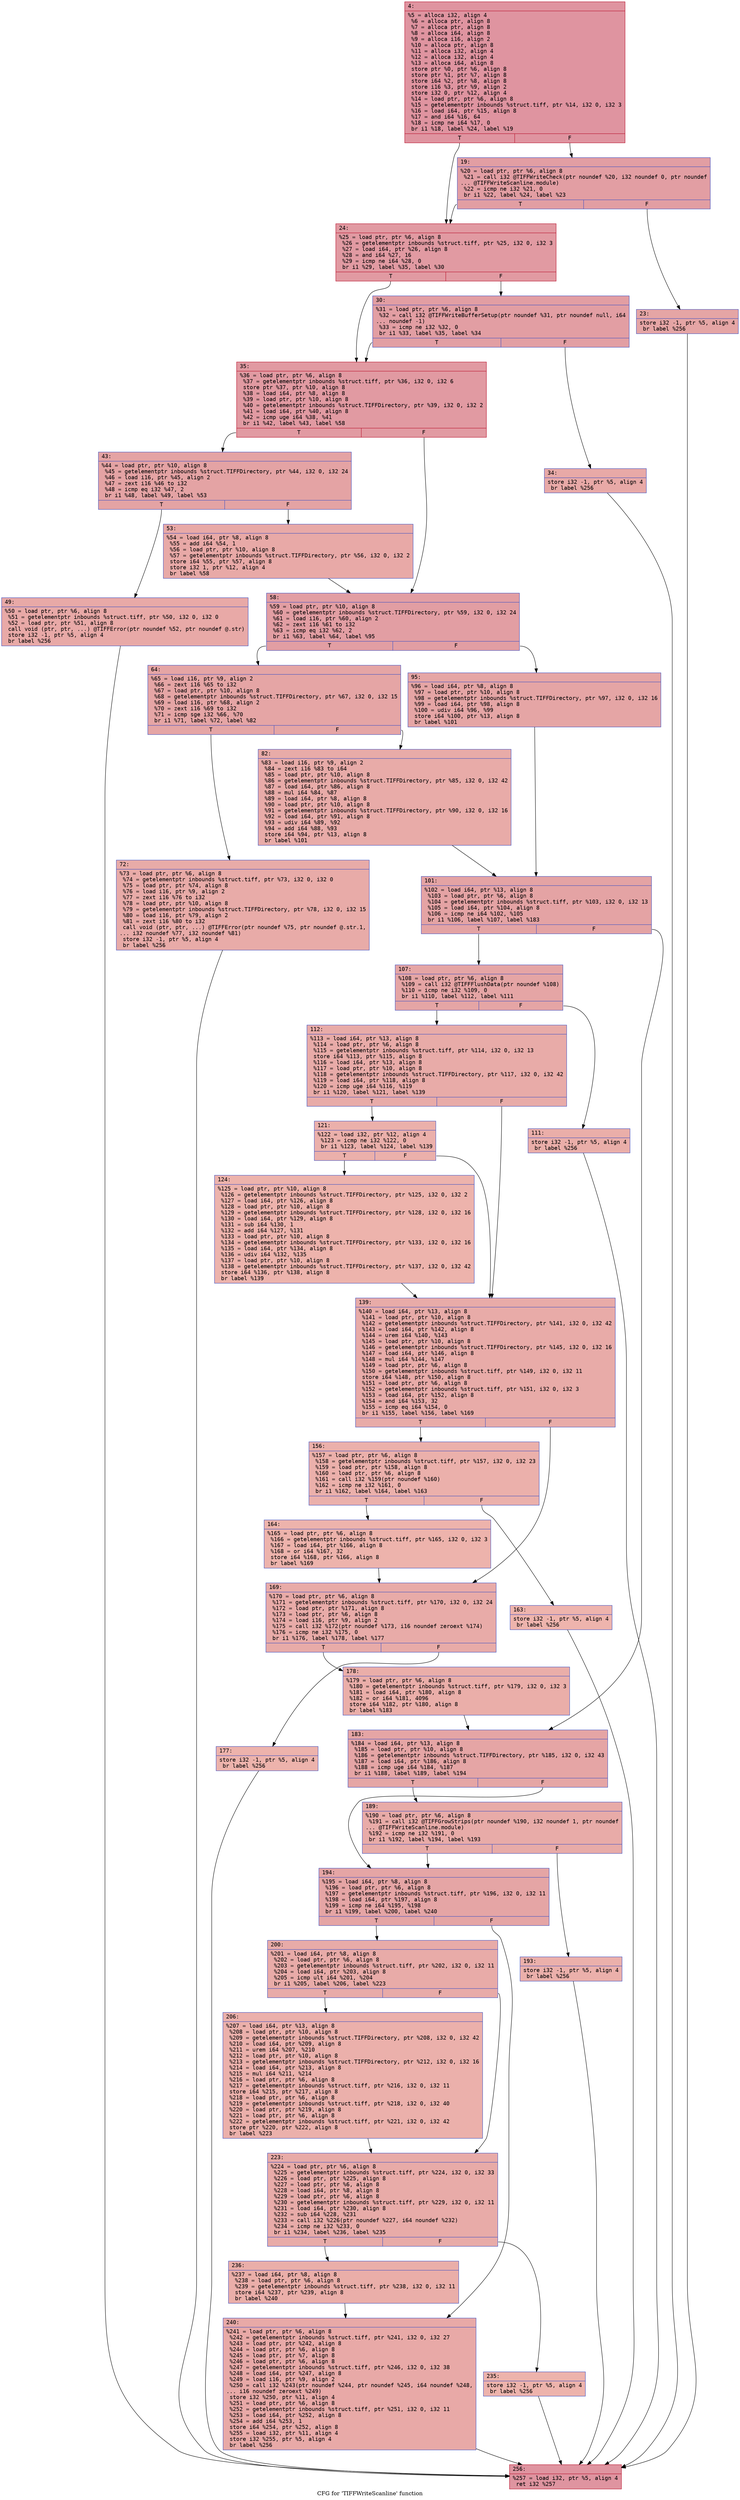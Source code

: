 digraph "CFG for 'TIFFWriteScanline' function" {
	label="CFG for 'TIFFWriteScanline' function";

	Node0x600002425db0 [shape=record,color="#b70d28ff", style=filled, fillcolor="#b70d2870" fontname="Courier",label="{4:\l|  %5 = alloca i32, align 4\l  %6 = alloca ptr, align 8\l  %7 = alloca ptr, align 8\l  %8 = alloca i64, align 8\l  %9 = alloca i16, align 2\l  %10 = alloca ptr, align 8\l  %11 = alloca i32, align 4\l  %12 = alloca i32, align 4\l  %13 = alloca i64, align 8\l  store ptr %0, ptr %6, align 8\l  store ptr %1, ptr %7, align 8\l  store i64 %2, ptr %8, align 8\l  store i16 %3, ptr %9, align 2\l  store i32 0, ptr %12, align 4\l  %14 = load ptr, ptr %6, align 8\l  %15 = getelementptr inbounds %struct.tiff, ptr %14, i32 0, i32 3\l  %16 = load i64, ptr %15, align 8\l  %17 = and i64 %16, 64\l  %18 = icmp ne i64 %17, 0\l  br i1 %18, label %24, label %19\l|{<s0>T|<s1>F}}"];
	Node0x600002425db0:s0 -> Node0x600002425ea0[tooltip="4 -> 24\nProbability 50.00%" ];
	Node0x600002425db0:s1 -> Node0x600002425e00[tooltip="4 -> 19\nProbability 50.00%" ];
	Node0x600002425e00 [shape=record,color="#3d50c3ff", style=filled, fillcolor="#be242e70" fontname="Courier",label="{19:\l|  %20 = load ptr, ptr %6, align 8\l  %21 = call i32 @TIFFWriteCheck(ptr noundef %20, i32 noundef 0, ptr noundef\l... @TIFFWriteScanline.module)\l  %22 = icmp ne i32 %21, 0\l  br i1 %22, label %24, label %23\l|{<s0>T|<s1>F}}"];
	Node0x600002425e00:s0 -> Node0x600002425ea0[tooltip="19 -> 24\nProbability 62.50%" ];
	Node0x600002425e00:s1 -> Node0x600002425e50[tooltip="19 -> 23\nProbability 37.50%" ];
	Node0x600002425e50 [shape=record,color="#3d50c3ff", style=filled, fillcolor="#c5333470" fontname="Courier",label="{23:\l|  store i32 -1, ptr %5, align 4\l  br label %256\l}"];
	Node0x600002425e50 -> Node0x600002426990[tooltip="23 -> 256\nProbability 100.00%" ];
	Node0x600002425ea0 [shape=record,color="#b70d28ff", style=filled, fillcolor="#bb1b2c70" fontname="Courier",label="{24:\l|  %25 = load ptr, ptr %6, align 8\l  %26 = getelementptr inbounds %struct.tiff, ptr %25, i32 0, i32 3\l  %27 = load i64, ptr %26, align 8\l  %28 = and i64 %27, 16\l  %29 = icmp ne i64 %28, 0\l  br i1 %29, label %35, label %30\l|{<s0>T|<s1>F}}"];
	Node0x600002425ea0:s0 -> Node0x600002425f90[tooltip="24 -> 35\nProbability 50.00%" ];
	Node0x600002425ea0:s1 -> Node0x600002425ef0[tooltip="24 -> 30\nProbability 50.00%" ];
	Node0x600002425ef0 [shape=record,color="#3d50c3ff", style=filled, fillcolor="#be242e70" fontname="Courier",label="{30:\l|  %31 = load ptr, ptr %6, align 8\l  %32 = call i32 @TIFFWriteBufferSetup(ptr noundef %31, ptr noundef null, i64\l... noundef -1)\l  %33 = icmp ne i32 %32, 0\l  br i1 %33, label %35, label %34\l|{<s0>T|<s1>F}}"];
	Node0x600002425ef0:s0 -> Node0x600002425f90[tooltip="30 -> 35\nProbability 62.50%" ];
	Node0x600002425ef0:s1 -> Node0x600002425f40[tooltip="30 -> 34\nProbability 37.50%" ];
	Node0x600002425f40 [shape=record,color="#3d50c3ff", style=filled, fillcolor="#ca3b3770" fontname="Courier",label="{34:\l|  store i32 -1, ptr %5, align 4\l  br label %256\l}"];
	Node0x600002425f40 -> Node0x600002426990[tooltip="34 -> 256\nProbability 100.00%" ];
	Node0x600002425f90 [shape=record,color="#b70d28ff", style=filled, fillcolor="#bb1b2c70" fontname="Courier",label="{35:\l|  %36 = load ptr, ptr %6, align 8\l  %37 = getelementptr inbounds %struct.tiff, ptr %36, i32 0, i32 6\l  store ptr %37, ptr %10, align 8\l  %38 = load i64, ptr %8, align 8\l  %39 = load ptr, ptr %10, align 8\l  %40 = getelementptr inbounds %struct.TIFFDirectory, ptr %39, i32 0, i32 2\l  %41 = load i64, ptr %40, align 8\l  %42 = icmp uge i64 %38, %41\l  br i1 %42, label %43, label %58\l|{<s0>T|<s1>F}}"];
	Node0x600002425f90:s0 -> Node0x600002425fe0[tooltip="35 -> 43\nProbability 50.00%" ];
	Node0x600002425f90:s1 -> Node0x6000024260d0[tooltip="35 -> 58\nProbability 50.00%" ];
	Node0x600002425fe0 [shape=record,color="#3d50c3ff", style=filled, fillcolor="#c32e3170" fontname="Courier",label="{43:\l|  %44 = load ptr, ptr %10, align 8\l  %45 = getelementptr inbounds %struct.TIFFDirectory, ptr %44, i32 0, i32 24\l  %46 = load i16, ptr %45, align 2\l  %47 = zext i16 %46 to i32\l  %48 = icmp eq i32 %47, 2\l  br i1 %48, label %49, label %53\l|{<s0>T|<s1>F}}"];
	Node0x600002425fe0:s0 -> Node0x600002426030[tooltip="43 -> 49\nProbability 50.00%" ];
	Node0x600002425fe0:s1 -> Node0x600002426080[tooltip="43 -> 53\nProbability 50.00%" ];
	Node0x600002426030 [shape=record,color="#3d50c3ff", style=filled, fillcolor="#ca3b3770" fontname="Courier",label="{49:\l|  %50 = load ptr, ptr %6, align 8\l  %51 = getelementptr inbounds %struct.tiff, ptr %50, i32 0, i32 0\l  %52 = load ptr, ptr %51, align 8\l  call void (ptr, ptr, ...) @TIFFError(ptr noundef %52, ptr noundef @.str)\l  store i32 -1, ptr %5, align 4\l  br label %256\l}"];
	Node0x600002426030 -> Node0x600002426990[tooltip="49 -> 256\nProbability 100.00%" ];
	Node0x600002426080 [shape=record,color="#3d50c3ff", style=filled, fillcolor="#ca3b3770" fontname="Courier",label="{53:\l|  %54 = load i64, ptr %8, align 8\l  %55 = add i64 %54, 1\l  %56 = load ptr, ptr %10, align 8\l  %57 = getelementptr inbounds %struct.TIFFDirectory, ptr %56, i32 0, i32 2\l  store i64 %55, ptr %57, align 8\l  store i32 1, ptr %12, align 4\l  br label %58\l}"];
	Node0x600002426080 -> Node0x6000024260d0[tooltip="53 -> 58\nProbability 100.00%" ];
	Node0x6000024260d0 [shape=record,color="#3d50c3ff", style=filled, fillcolor="#be242e70" fontname="Courier",label="{58:\l|  %59 = load ptr, ptr %10, align 8\l  %60 = getelementptr inbounds %struct.TIFFDirectory, ptr %59, i32 0, i32 24\l  %61 = load i16, ptr %60, align 2\l  %62 = zext i16 %61 to i32\l  %63 = icmp eq i32 %62, 2\l  br i1 %63, label %64, label %95\l|{<s0>T|<s1>F}}"];
	Node0x6000024260d0:s0 -> Node0x600002426120[tooltip="58 -> 64\nProbability 50.00%" ];
	Node0x6000024260d0:s1 -> Node0x600002426210[tooltip="58 -> 95\nProbability 50.00%" ];
	Node0x600002426120 [shape=record,color="#3d50c3ff", style=filled, fillcolor="#c5333470" fontname="Courier",label="{64:\l|  %65 = load i16, ptr %9, align 2\l  %66 = zext i16 %65 to i32\l  %67 = load ptr, ptr %10, align 8\l  %68 = getelementptr inbounds %struct.TIFFDirectory, ptr %67, i32 0, i32 15\l  %69 = load i16, ptr %68, align 2\l  %70 = zext i16 %69 to i32\l  %71 = icmp sge i32 %66, %70\l  br i1 %71, label %72, label %82\l|{<s0>T|<s1>F}}"];
	Node0x600002426120:s0 -> Node0x600002426170[tooltip="64 -> 72\nProbability 50.00%" ];
	Node0x600002426120:s1 -> Node0x6000024261c0[tooltip="64 -> 82\nProbability 50.00%" ];
	Node0x600002426170 [shape=record,color="#3d50c3ff", style=filled, fillcolor="#cc403a70" fontname="Courier",label="{72:\l|  %73 = load ptr, ptr %6, align 8\l  %74 = getelementptr inbounds %struct.tiff, ptr %73, i32 0, i32 0\l  %75 = load ptr, ptr %74, align 8\l  %76 = load i16, ptr %9, align 2\l  %77 = zext i16 %76 to i32\l  %78 = load ptr, ptr %10, align 8\l  %79 = getelementptr inbounds %struct.TIFFDirectory, ptr %78, i32 0, i32 15\l  %80 = load i16, ptr %79, align 2\l  %81 = zext i16 %80 to i32\l  call void (ptr, ptr, ...) @TIFFError(ptr noundef %75, ptr noundef @.str.1,\l... i32 noundef %77, i32 noundef %81)\l  store i32 -1, ptr %5, align 4\l  br label %256\l}"];
	Node0x600002426170 -> Node0x600002426990[tooltip="72 -> 256\nProbability 100.00%" ];
	Node0x6000024261c0 [shape=record,color="#3d50c3ff", style=filled, fillcolor="#cc403a70" fontname="Courier",label="{82:\l|  %83 = load i16, ptr %9, align 2\l  %84 = zext i16 %83 to i64\l  %85 = load ptr, ptr %10, align 8\l  %86 = getelementptr inbounds %struct.TIFFDirectory, ptr %85, i32 0, i32 42\l  %87 = load i64, ptr %86, align 8\l  %88 = mul i64 %84, %87\l  %89 = load i64, ptr %8, align 8\l  %90 = load ptr, ptr %10, align 8\l  %91 = getelementptr inbounds %struct.TIFFDirectory, ptr %90, i32 0, i32 16\l  %92 = load i64, ptr %91, align 8\l  %93 = udiv i64 %89, %92\l  %94 = add i64 %88, %93\l  store i64 %94, ptr %13, align 8\l  br label %101\l}"];
	Node0x6000024261c0 -> Node0x600002426260[tooltip="82 -> 101\nProbability 100.00%" ];
	Node0x600002426210 [shape=record,color="#3d50c3ff", style=filled, fillcolor="#c5333470" fontname="Courier",label="{95:\l|  %96 = load i64, ptr %8, align 8\l  %97 = load ptr, ptr %10, align 8\l  %98 = getelementptr inbounds %struct.TIFFDirectory, ptr %97, i32 0, i32 16\l  %99 = load i64, ptr %98, align 8\l  %100 = udiv i64 %96, %99\l  store i64 %100, ptr %13, align 8\l  br label %101\l}"];
	Node0x600002426210 -> Node0x600002426260[tooltip="95 -> 101\nProbability 100.00%" ];
	Node0x600002426260 [shape=record,color="#3d50c3ff", style=filled, fillcolor="#c32e3170" fontname="Courier",label="{101:\l|  %102 = load i64, ptr %13, align 8\l  %103 = load ptr, ptr %6, align 8\l  %104 = getelementptr inbounds %struct.tiff, ptr %103, i32 0, i32 13\l  %105 = load i64, ptr %104, align 8\l  %106 = icmp ne i64 %102, %105\l  br i1 %106, label %107, label %183\l|{<s0>T|<s1>F}}"];
	Node0x600002426260:s0 -> Node0x6000024262b0[tooltip="101 -> 107\nProbability 50.00%" ];
	Node0x600002426260:s1 -> Node0x600002426670[tooltip="101 -> 183\nProbability 50.00%" ];
	Node0x6000024262b0 [shape=record,color="#3d50c3ff", style=filled, fillcolor="#c5333470" fontname="Courier",label="{107:\l|  %108 = load ptr, ptr %6, align 8\l  %109 = call i32 @TIFFFlushData(ptr noundef %108)\l  %110 = icmp ne i32 %109, 0\l  br i1 %110, label %112, label %111\l|{<s0>T|<s1>F}}"];
	Node0x6000024262b0:s0 -> Node0x600002426350[tooltip="107 -> 112\nProbability 62.50%" ];
	Node0x6000024262b0:s1 -> Node0x600002426300[tooltip="107 -> 111\nProbability 37.50%" ];
	Node0x600002426300 [shape=record,color="#3d50c3ff", style=filled, fillcolor="#d0473d70" fontname="Courier",label="{111:\l|  store i32 -1, ptr %5, align 4\l  br label %256\l}"];
	Node0x600002426300 -> Node0x600002426990[tooltip="111 -> 256\nProbability 100.00%" ];
	Node0x600002426350 [shape=record,color="#3d50c3ff", style=filled, fillcolor="#cc403a70" fontname="Courier",label="{112:\l|  %113 = load i64, ptr %13, align 8\l  %114 = load ptr, ptr %6, align 8\l  %115 = getelementptr inbounds %struct.tiff, ptr %114, i32 0, i32 13\l  store i64 %113, ptr %115, align 8\l  %116 = load i64, ptr %13, align 8\l  %117 = load ptr, ptr %10, align 8\l  %118 = getelementptr inbounds %struct.TIFFDirectory, ptr %117, i32 0, i32 42\l  %119 = load i64, ptr %118, align 8\l  %120 = icmp uge i64 %116, %119\l  br i1 %120, label %121, label %139\l|{<s0>T|<s1>F}}"];
	Node0x600002426350:s0 -> Node0x6000024263a0[tooltip="112 -> 121\nProbability 50.00%" ];
	Node0x600002426350:s1 -> Node0x600002426440[tooltip="112 -> 139\nProbability 50.00%" ];
	Node0x6000024263a0 [shape=record,color="#3d50c3ff", style=filled, fillcolor="#d24b4070" fontname="Courier",label="{121:\l|  %122 = load i32, ptr %12, align 4\l  %123 = icmp ne i32 %122, 0\l  br i1 %123, label %124, label %139\l|{<s0>T|<s1>F}}"];
	Node0x6000024263a0:s0 -> Node0x6000024263f0[tooltip="121 -> 124\nProbability 62.50%" ];
	Node0x6000024263a0:s1 -> Node0x600002426440[tooltip="121 -> 139\nProbability 37.50%" ];
	Node0x6000024263f0 [shape=record,color="#3d50c3ff", style=filled, fillcolor="#d6524470" fontname="Courier",label="{124:\l|  %125 = load ptr, ptr %10, align 8\l  %126 = getelementptr inbounds %struct.TIFFDirectory, ptr %125, i32 0, i32 2\l  %127 = load i64, ptr %126, align 8\l  %128 = load ptr, ptr %10, align 8\l  %129 = getelementptr inbounds %struct.TIFFDirectory, ptr %128, i32 0, i32 16\l  %130 = load i64, ptr %129, align 8\l  %131 = sub i64 %130, 1\l  %132 = add i64 %127, %131\l  %133 = load ptr, ptr %10, align 8\l  %134 = getelementptr inbounds %struct.TIFFDirectory, ptr %133, i32 0, i32 16\l  %135 = load i64, ptr %134, align 8\l  %136 = udiv i64 %132, %135\l  %137 = load ptr, ptr %10, align 8\l  %138 = getelementptr inbounds %struct.TIFFDirectory, ptr %137, i32 0, i32 42\l  store i64 %136, ptr %138, align 8\l  br label %139\l}"];
	Node0x6000024263f0 -> Node0x600002426440[tooltip="124 -> 139\nProbability 100.00%" ];
	Node0x600002426440 [shape=record,color="#3d50c3ff", style=filled, fillcolor="#cc403a70" fontname="Courier",label="{139:\l|  %140 = load i64, ptr %13, align 8\l  %141 = load ptr, ptr %10, align 8\l  %142 = getelementptr inbounds %struct.TIFFDirectory, ptr %141, i32 0, i32 42\l  %143 = load i64, ptr %142, align 8\l  %144 = urem i64 %140, %143\l  %145 = load ptr, ptr %10, align 8\l  %146 = getelementptr inbounds %struct.TIFFDirectory, ptr %145, i32 0, i32 16\l  %147 = load i64, ptr %146, align 8\l  %148 = mul i64 %144, %147\l  %149 = load ptr, ptr %6, align 8\l  %150 = getelementptr inbounds %struct.tiff, ptr %149, i32 0, i32 11\l  store i64 %148, ptr %150, align 8\l  %151 = load ptr, ptr %6, align 8\l  %152 = getelementptr inbounds %struct.tiff, ptr %151, i32 0, i32 3\l  %153 = load i64, ptr %152, align 8\l  %154 = and i64 %153, 32\l  %155 = icmp eq i64 %154, 0\l  br i1 %155, label %156, label %169\l|{<s0>T|<s1>F}}"];
	Node0x600002426440:s0 -> Node0x600002426490[tooltip="139 -> 156\nProbability 50.00%" ];
	Node0x600002426440:s1 -> Node0x600002426580[tooltip="139 -> 169\nProbability 50.00%" ];
	Node0x600002426490 [shape=record,color="#3d50c3ff", style=filled, fillcolor="#d24b4070" fontname="Courier",label="{156:\l|  %157 = load ptr, ptr %6, align 8\l  %158 = getelementptr inbounds %struct.tiff, ptr %157, i32 0, i32 23\l  %159 = load ptr, ptr %158, align 8\l  %160 = load ptr, ptr %6, align 8\l  %161 = call i32 %159(ptr noundef %160)\l  %162 = icmp ne i32 %161, 0\l  br i1 %162, label %164, label %163\l|{<s0>T|<s1>F}}"];
	Node0x600002426490:s0 -> Node0x600002426530[tooltip="156 -> 164\nProbability 62.50%" ];
	Node0x600002426490:s1 -> Node0x6000024264e0[tooltip="156 -> 163\nProbability 37.50%" ];
	Node0x6000024264e0 [shape=record,color="#3d50c3ff", style=filled, fillcolor="#d8564670" fontname="Courier",label="{163:\l|  store i32 -1, ptr %5, align 4\l  br label %256\l}"];
	Node0x6000024264e0 -> Node0x600002426990[tooltip="163 -> 256\nProbability 100.00%" ];
	Node0x600002426530 [shape=record,color="#3d50c3ff", style=filled, fillcolor="#d6524470" fontname="Courier",label="{164:\l|  %165 = load ptr, ptr %6, align 8\l  %166 = getelementptr inbounds %struct.tiff, ptr %165, i32 0, i32 3\l  %167 = load i64, ptr %166, align 8\l  %168 = or i64 %167, 32\l  store i64 %168, ptr %166, align 8\l  br label %169\l}"];
	Node0x600002426530 -> Node0x600002426580[tooltip="164 -> 169\nProbability 100.00%" ];
	Node0x600002426580 [shape=record,color="#3d50c3ff", style=filled, fillcolor="#cc403a70" fontname="Courier",label="{169:\l|  %170 = load ptr, ptr %6, align 8\l  %171 = getelementptr inbounds %struct.tiff, ptr %170, i32 0, i32 24\l  %172 = load ptr, ptr %171, align 8\l  %173 = load ptr, ptr %6, align 8\l  %174 = load i16, ptr %9, align 2\l  %175 = call i32 %172(ptr noundef %173, i16 noundef zeroext %174)\l  %176 = icmp ne i32 %175, 0\l  br i1 %176, label %178, label %177\l|{<s0>T|<s1>F}}"];
	Node0x600002426580:s0 -> Node0x600002426620[tooltip="169 -> 178\nProbability 62.50%" ];
	Node0x600002426580:s1 -> Node0x6000024265d0[tooltip="169 -> 177\nProbability 37.50%" ];
	Node0x6000024265d0 [shape=record,color="#3d50c3ff", style=filled, fillcolor="#d6524470" fontname="Courier",label="{177:\l|  store i32 -1, ptr %5, align 4\l  br label %256\l}"];
	Node0x6000024265d0 -> Node0x600002426990[tooltip="177 -> 256\nProbability 100.00%" ];
	Node0x600002426620 [shape=record,color="#3d50c3ff", style=filled, fillcolor="#d0473d70" fontname="Courier",label="{178:\l|  %179 = load ptr, ptr %6, align 8\l  %180 = getelementptr inbounds %struct.tiff, ptr %179, i32 0, i32 3\l  %181 = load i64, ptr %180, align 8\l  %182 = or i64 %181, 4096\l  store i64 %182, ptr %180, align 8\l  br label %183\l}"];
	Node0x600002426620 -> Node0x600002426670[tooltip="178 -> 183\nProbability 100.00%" ];
	Node0x600002426670 [shape=record,color="#3d50c3ff", style=filled, fillcolor="#c5333470" fontname="Courier",label="{183:\l|  %184 = load i64, ptr %13, align 8\l  %185 = load ptr, ptr %10, align 8\l  %186 = getelementptr inbounds %struct.TIFFDirectory, ptr %185, i32 0, i32 43\l  %187 = load i64, ptr %186, align 8\l  %188 = icmp uge i64 %184, %187\l  br i1 %188, label %189, label %194\l|{<s0>T|<s1>F}}"];
	Node0x600002426670:s0 -> Node0x6000024266c0[tooltip="183 -> 189\nProbability 50.00%" ];
	Node0x600002426670:s1 -> Node0x600002426760[tooltip="183 -> 194\nProbability 50.00%" ];
	Node0x6000024266c0 [shape=record,color="#3d50c3ff", style=filled, fillcolor="#cc403a70" fontname="Courier",label="{189:\l|  %190 = load ptr, ptr %6, align 8\l  %191 = call i32 @TIFFGrowStrips(ptr noundef %190, i32 noundef 1, ptr noundef\l... @TIFFWriteScanline.module)\l  %192 = icmp ne i32 %191, 0\l  br i1 %192, label %194, label %193\l|{<s0>T|<s1>F}}"];
	Node0x6000024266c0:s0 -> Node0x600002426760[tooltip="189 -> 194\nProbability 62.50%" ];
	Node0x6000024266c0:s1 -> Node0x600002426710[tooltip="189 -> 193\nProbability 37.50%" ];
	Node0x600002426710 [shape=record,color="#3d50c3ff", style=filled, fillcolor="#d24b4070" fontname="Courier",label="{193:\l|  store i32 -1, ptr %5, align 4\l  br label %256\l}"];
	Node0x600002426710 -> Node0x600002426990[tooltip="193 -> 256\nProbability 100.00%" ];
	Node0x600002426760 [shape=record,color="#3d50c3ff", style=filled, fillcolor="#c5333470" fontname="Courier",label="{194:\l|  %195 = load i64, ptr %8, align 8\l  %196 = load ptr, ptr %6, align 8\l  %197 = getelementptr inbounds %struct.tiff, ptr %196, i32 0, i32 11\l  %198 = load i64, ptr %197, align 8\l  %199 = icmp ne i64 %195, %198\l  br i1 %199, label %200, label %240\l|{<s0>T|<s1>F}}"];
	Node0x600002426760:s0 -> Node0x6000024267b0[tooltip="194 -> 200\nProbability 50.00%" ];
	Node0x600002426760:s1 -> Node0x600002426940[tooltip="194 -> 240\nProbability 50.00%" ];
	Node0x6000024267b0 [shape=record,color="#3d50c3ff", style=filled, fillcolor="#cc403a70" fontname="Courier",label="{200:\l|  %201 = load i64, ptr %8, align 8\l  %202 = load ptr, ptr %6, align 8\l  %203 = getelementptr inbounds %struct.tiff, ptr %202, i32 0, i32 11\l  %204 = load i64, ptr %203, align 8\l  %205 = icmp ult i64 %201, %204\l  br i1 %205, label %206, label %223\l|{<s0>T|<s1>F}}"];
	Node0x6000024267b0:s0 -> Node0x600002426800[tooltip="200 -> 206\nProbability 50.00%" ];
	Node0x6000024267b0:s1 -> Node0x600002426850[tooltip="200 -> 223\nProbability 50.00%" ];
	Node0x600002426800 [shape=record,color="#3d50c3ff", style=filled, fillcolor="#d24b4070" fontname="Courier",label="{206:\l|  %207 = load i64, ptr %13, align 8\l  %208 = load ptr, ptr %10, align 8\l  %209 = getelementptr inbounds %struct.TIFFDirectory, ptr %208, i32 0, i32 42\l  %210 = load i64, ptr %209, align 8\l  %211 = urem i64 %207, %210\l  %212 = load ptr, ptr %10, align 8\l  %213 = getelementptr inbounds %struct.TIFFDirectory, ptr %212, i32 0, i32 16\l  %214 = load i64, ptr %213, align 8\l  %215 = mul i64 %211, %214\l  %216 = load ptr, ptr %6, align 8\l  %217 = getelementptr inbounds %struct.tiff, ptr %216, i32 0, i32 11\l  store i64 %215, ptr %217, align 8\l  %218 = load ptr, ptr %6, align 8\l  %219 = getelementptr inbounds %struct.tiff, ptr %218, i32 0, i32 40\l  %220 = load ptr, ptr %219, align 8\l  %221 = load ptr, ptr %6, align 8\l  %222 = getelementptr inbounds %struct.tiff, ptr %221, i32 0, i32 42\l  store ptr %220, ptr %222, align 8\l  br label %223\l}"];
	Node0x600002426800 -> Node0x600002426850[tooltip="206 -> 223\nProbability 100.00%" ];
	Node0x600002426850 [shape=record,color="#3d50c3ff", style=filled, fillcolor="#cc403a70" fontname="Courier",label="{223:\l|  %224 = load ptr, ptr %6, align 8\l  %225 = getelementptr inbounds %struct.tiff, ptr %224, i32 0, i32 33\l  %226 = load ptr, ptr %225, align 8\l  %227 = load ptr, ptr %6, align 8\l  %228 = load i64, ptr %8, align 8\l  %229 = load ptr, ptr %6, align 8\l  %230 = getelementptr inbounds %struct.tiff, ptr %229, i32 0, i32 11\l  %231 = load i64, ptr %230, align 8\l  %232 = sub i64 %228, %231\l  %233 = call i32 %226(ptr noundef %227, i64 noundef %232)\l  %234 = icmp ne i32 %233, 0\l  br i1 %234, label %236, label %235\l|{<s0>T|<s1>F}}"];
	Node0x600002426850:s0 -> Node0x6000024268f0[tooltip="223 -> 236\nProbability 62.50%" ];
	Node0x600002426850:s1 -> Node0x6000024268a0[tooltip="223 -> 235\nProbability 37.50%" ];
	Node0x6000024268a0 [shape=record,color="#3d50c3ff", style=filled, fillcolor="#d6524470" fontname="Courier",label="{235:\l|  store i32 -1, ptr %5, align 4\l  br label %256\l}"];
	Node0x6000024268a0 -> Node0x600002426990[tooltip="235 -> 256\nProbability 100.00%" ];
	Node0x6000024268f0 [shape=record,color="#3d50c3ff", style=filled, fillcolor="#d0473d70" fontname="Courier",label="{236:\l|  %237 = load i64, ptr %8, align 8\l  %238 = load ptr, ptr %6, align 8\l  %239 = getelementptr inbounds %struct.tiff, ptr %238, i32 0, i32 11\l  store i64 %237, ptr %239, align 8\l  br label %240\l}"];
	Node0x6000024268f0 -> Node0x600002426940[tooltip="236 -> 240\nProbability 100.00%" ];
	Node0x600002426940 [shape=record,color="#3d50c3ff", style=filled, fillcolor="#ca3b3770" fontname="Courier",label="{240:\l|  %241 = load ptr, ptr %6, align 8\l  %242 = getelementptr inbounds %struct.tiff, ptr %241, i32 0, i32 27\l  %243 = load ptr, ptr %242, align 8\l  %244 = load ptr, ptr %6, align 8\l  %245 = load ptr, ptr %7, align 8\l  %246 = load ptr, ptr %6, align 8\l  %247 = getelementptr inbounds %struct.tiff, ptr %246, i32 0, i32 38\l  %248 = load i64, ptr %247, align 8\l  %249 = load i16, ptr %9, align 2\l  %250 = call i32 %243(ptr noundef %244, ptr noundef %245, i64 noundef %248,\l... i16 noundef zeroext %249)\l  store i32 %250, ptr %11, align 4\l  %251 = load ptr, ptr %6, align 8\l  %252 = getelementptr inbounds %struct.tiff, ptr %251, i32 0, i32 11\l  %253 = load i64, ptr %252, align 8\l  %254 = add i64 %253, 1\l  store i64 %254, ptr %252, align 8\l  %255 = load i32, ptr %11, align 4\l  store i32 %255, ptr %5, align 4\l  br label %256\l}"];
	Node0x600002426940 -> Node0x600002426990[tooltip="240 -> 256\nProbability 100.00%" ];
	Node0x600002426990 [shape=record,color="#b70d28ff", style=filled, fillcolor="#b70d2870" fontname="Courier",label="{256:\l|  %257 = load i32, ptr %5, align 4\l  ret i32 %257\l}"];
}
